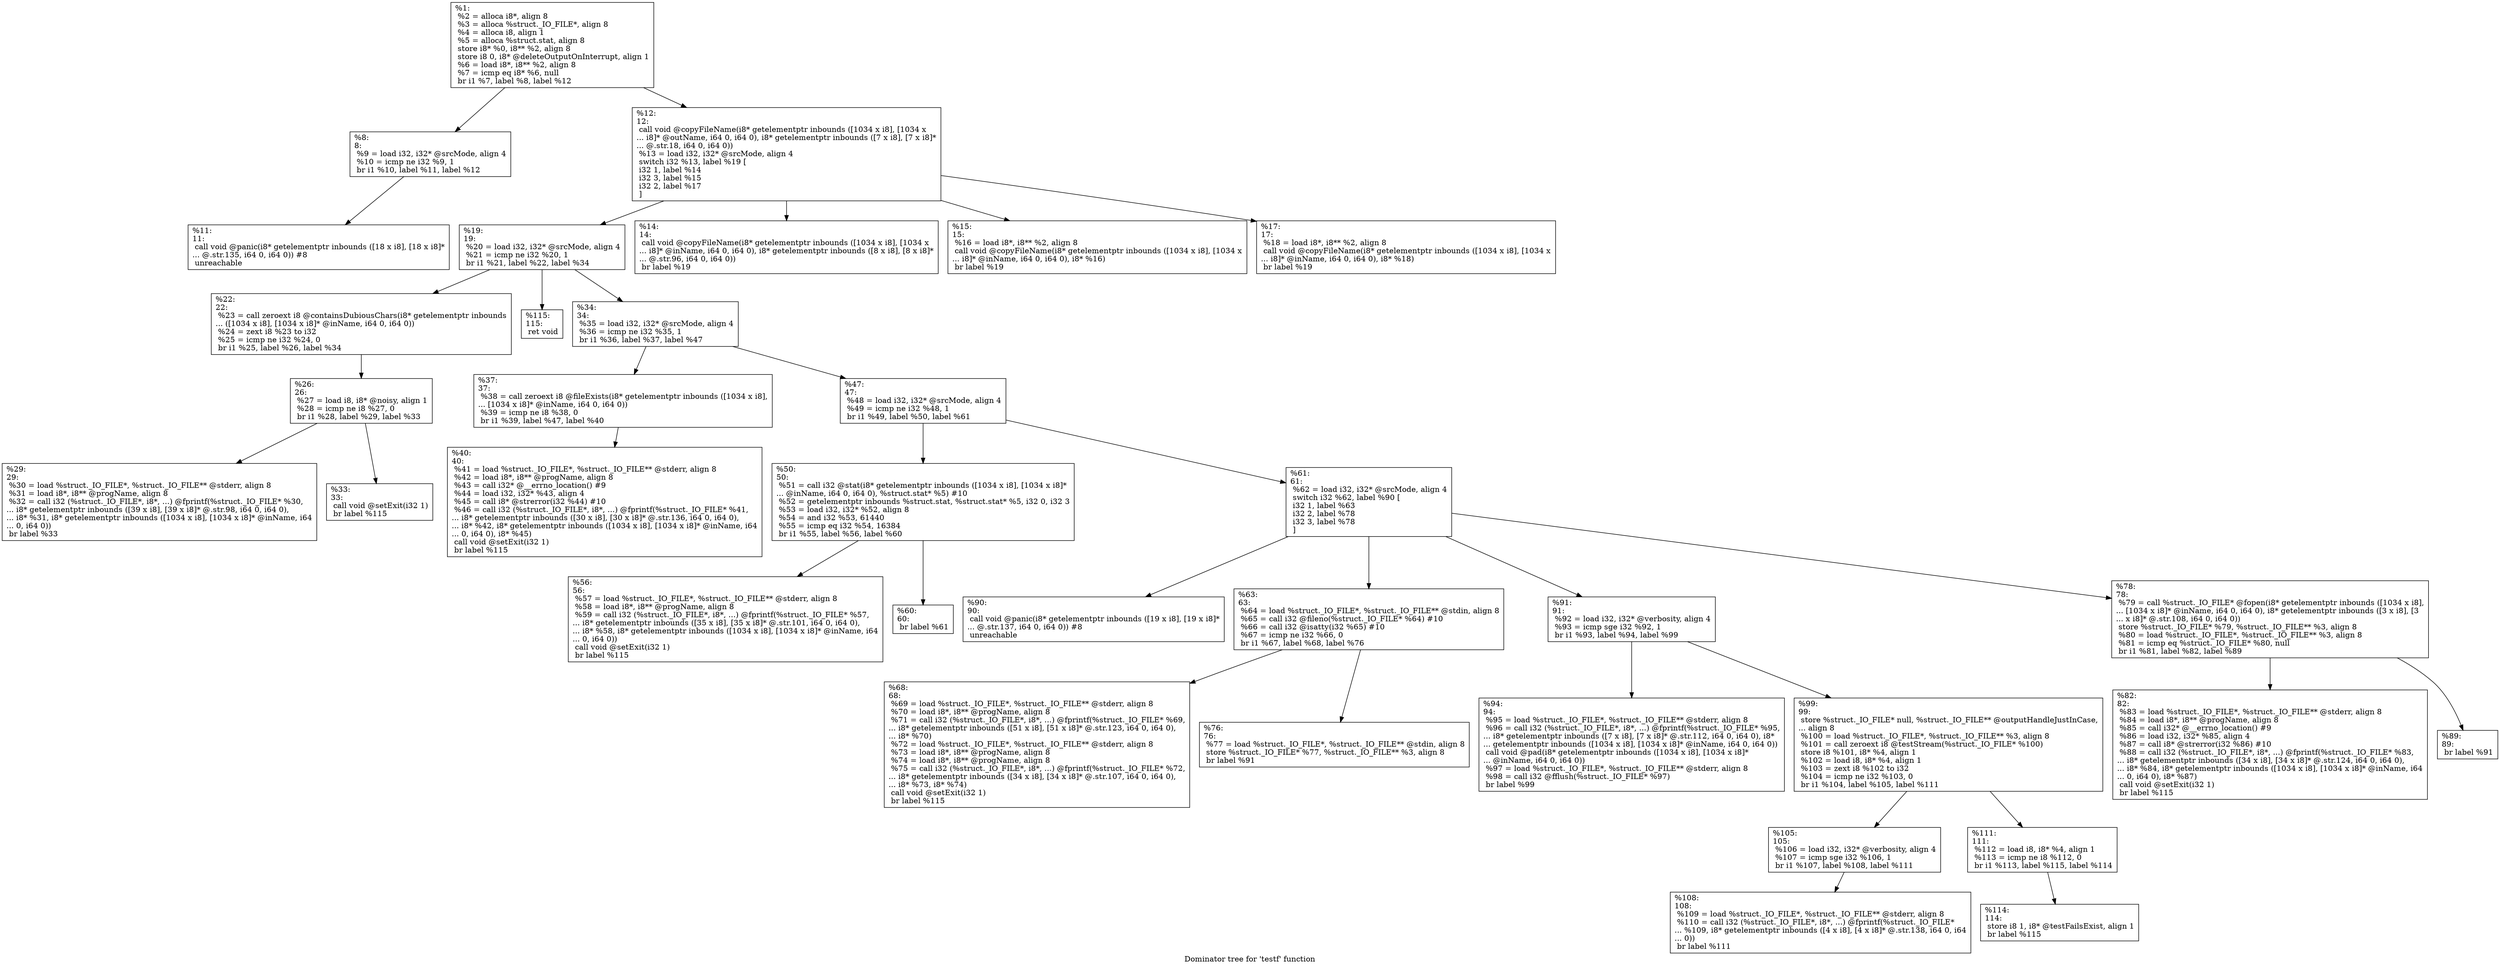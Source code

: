 digraph "Dominator tree for 'testf' function" {
	label="Dominator tree for 'testf' function";

	Node0xdaf430 [shape=record,label="{%1:\l  %2 = alloca i8*, align 8\l  %3 = alloca %struct._IO_FILE*, align 8\l  %4 = alloca i8, align 1\l  %5 = alloca %struct.stat, align 8\l  store i8* %0, i8** %2, align 8\l  store i8 0, i8* @deleteOutputOnInterrupt, align 1\l  %6 = load i8*, i8** %2, align 8\l  %7 = icmp eq i8* %6, null\l  br i1 %7, label %8, label %12\l}"];
	Node0xdaf430 -> Node0xdabc20;
	Node0xdaf430 -> Node0x9e33e0;
	Node0xdabc20 [shape=record,label="{%8:\l8:                                                \l  %9 = load i32, i32* @srcMode, align 4\l  %10 = icmp ne i32 %9, 1\l  br i1 %10, label %11, label %12\l}"];
	Node0xdabc20 -> Node0xdaf470;
	Node0xdaf470 [shape=record,label="{%11:\l11:                                               \l  call void @panic(i8* getelementptr inbounds ([18 x i8], [18 x i8]*\l... @.str.135, i64 0, i64 0)) #8\l  unreachable\l}"];
	Node0x9e33e0 [shape=record,label="{%12:\l12:                                               \l  call void @copyFileName(i8* getelementptr inbounds ([1034 x i8], [1034 x\l... i8]* @outName, i64 0, i64 0), i8* getelementptr inbounds ([7 x i8], [7 x i8]*\l... @.str.18, i64 0, i64 0))\l  %13 = load i32, i32* @srcMode, align 4\l  switch i32 %13, label %19 [\l    i32 1, label %14\l    i32 3, label %15\l    i32 2, label %17\l  ]\l}"];
	Node0x9e33e0 -> Node0xd5d880;
	Node0x9e33e0 -> Node0xcbc130;
	Node0x9e33e0 -> Node0xd5f6f0;
	Node0x9e33e0 -> Node0xb00070;
	Node0xd5d880 [shape=record,label="{%19:\l19:                                               \l  %20 = load i32, i32* @srcMode, align 4\l  %21 = icmp ne i32 %20, 1\l  br i1 %21, label %22, label %34\l}"];
	Node0xd5d880 -> Node0xce5c70;
	Node0xd5d880 -> Node0xd73ac0;
	Node0xd5d880 -> Node0xc5a9a0;
	Node0xce5c70 [shape=record,label="{%22:\l22:                                               \l  %23 = call zeroext i8 @containsDubiousChars(i8* getelementptr inbounds\l... ([1034 x i8], [1034 x i8]* @inName, i64 0, i64 0))\l  %24 = zext i8 %23 to i32\l  %25 = icmp ne i32 %24, 0\l  br i1 %25, label %26, label %34\l}"];
	Node0xce5c70 -> Node0xcd6110;
	Node0xcd6110 [shape=record,label="{%26:\l26:                                               \l  %27 = load i8, i8* @noisy, align 1\l  %28 = icmp ne i8 %27, 0\l  br i1 %28, label %29, label %33\l}"];
	Node0xcd6110 -> Node0xbc8a10;
	Node0xcd6110 -> Node0xd76570;
	Node0xbc8a10 [shape=record,label="{%29:\l29:                                               \l  %30 = load %struct._IO_FILE*, %struct._IO_FILE** @stderr, align 8\l  %31 = load i8*, i8** @progName, align 8\l  %32 = call i32 (%struct._IO_FILE*, i8*, ...) @fprintf(%struct._IO_FILE* %30,\l... i8* getelementptr inbounds ([39 x i8], [39 x i8]* @.str.98, i64 0, i64 0),\l... i8* %31, i8* getelementptr inbounds ([1034 x i8], [1034 x i8]* @inName, i64\l... 0, i64 0))\l  br label %33\l}"];
	Node0xd76570 [shape=record,label="{%33:\l33:                                               \l  call void @setExit(i32 1)\l  br label %115\l}"];
	Node0xd73ac0 [shape=record,label="{%115:\l115:                                              \l  ret void\l}"];
	Node0xc5a9a0 [shape=record,label="{%34:\l34:                                               \l  %35 = load i32, i32* @srcMode, align 4\l  %36 = icmp ne i32 %35, 1\l  br i1 %36, label %37, label %47\l}"];
	Node0xc5a9a0 -> Node0xb19050;
	Node0xc5a9a0 -> Node0xa305a0;
	Node0xb19050 [shape=record,label="{%37:\l37:                                               \l  %38 = call zeroext i8 @fileExists(i8* getelementptr inbounds ([1034 x i8],\l... [1034 x i8]* @inName, i64 0, i64 0))\l  %39 = icmp ne i8 %38, 0\l  br i1 %39, label %47, label %40\l}"];
	Node0xb19050 -> Node0xcc1a50;
	Node0xcc1a50 [shape=record,label="{%40:\l40:                                               \l  %41 = load %struct._IO_FILE*, %struct._IO_FILE** @stderr, align 8\l  %42 = load i8*, i8** @progName, align 8\l  %43 = call i32* @__errno_location() #9\l  %44 = load i32, i32* %43, align 4\l  %45 = call i8* @strerror(i32 %44) #10\l  %46 = call i32 (%struct._IO_FILE*, i8*, ...) @fprintf(%struct._IO_FILE* %41,\l... i8* getelementptr inbounds ([30 x i8], [30 x i8]* @.str.136, i64 0, i64 0),\l... i8* %42, i8* getelementptr inbounds ([1034 x i8], [1034 x i8]* @inName, i64\l... 0, i64 0), i8* %45)\l  call void @setExit(i32 1)\l  br label %115\l}"];
	Node0xa305a0 [shape=record,label="{%47:\l47:                                               \l  %48 = load i32, i32* @srcMode, align 4\l  %49 = icmp ne i32 %48, 1\l  br i1 %49, label %50, label %61\l}"];
	Node0xa305a0 -> Node0xbcb670;
	Node0xa305a0 -> Node0xa66600;
	Node0xbcb670 [shape=record,label="{%50:\l50:                                               \l  %51 = call i32 @stat(i8* getelementptr inbounds ([1034 x i8], [1034 x i8]*\l... @inName, i64 0, i64 0), %struct.stat* %5) #10\l  %52 = getelementptr inbounds %struct.stat, %struct.stat* %5, i32 0, i32 3\l  %53 = load i32, i32* %52, align 8\l  %54 = and i32 %53, 61440\l  %55 = icmp eq i32 %54, 16384\l  br i1 %55, label %56, label %60\l}"];
	Node0xbcb670 -> Node0xd66260;
	Node0xbcb670 -> Node0xce2220;
	Node0xd66260 [shape=record,label="{%56:\l56:                                               \l  %57 = load %struct._IO_FILE*, %struct._IO_FILE** @stderr, align 8\l  %58 = load i8*, i8** @progName, align 8\l  %59 = call i32 (%struct._IO_FILE*, i8*, ...) @fprintf(%struct._IO_FILE* %57,\l... i8* getelementptr inbounds ([35 x i8], [35 x i8]* @.str.101, i64 0, i64 0),\l... i8* %58, i8* getelementptr inbounds ([1034 x i8], [1034 x i8]* @inName, i64\l... 0, i64 0))\l  call void @setExit(i32 1)\l  br label %115\l}"];
	Node0xce2220 [shape=record,label="{%60:\l60:                                               \l  br label %61\l}"];
	Node0xa66600 [shape=record,label="{%61:\l61:                                               \l  %62 = load i32, i32* @srcMode, align 4\l  switch i32 %62, label %90 [\l    i32 1, label %63\l    i32 2, label %78\l    i32 3, label %78\l  ]\l}"];
	Node0xa66600 -> Node0xa81a50;
	Node0xa66600 -> Node0xce80f0;
	Node0xa66600 -> Node0xb05360;
	Node0xa66600 -> Node0xc506e0;
	Node0xa81a50 [shape=record,label="{%90:\l90:                                               \l  call void @panic(i8* getelementptr inbounds ([19 x i8], [19 x i8]*\l... @.str.137, i64 0, i64 0)) #8\l  unreachable\l}"];
	Node0xce80f0 [shape=record,label="{%63:\l63:                                               \l  %64 = load %struct._IO_FILE*, %struct._IO_FILE** @stdin, align 8\l  %65 = call i32 @fileno(%struct._IO_FILE* %64) #10\l  %66 = call i32 @isatty(i32 %65) #10\l  %67 = icmp ne i32 %66, 0\l  br i1 %67, label %68, label %76\l}"];
	Node0xce80f0 -> Node0xcdb690;
	Node0xce80f0 -> Node0xd7a300;
	Node0xcdb690 [shape=record,label="{%68:\l68:                                               \l  %69 = load %struct._IO_FILE*, %struct._IO_FILE** @stderr, align 8\l  %70 = load i8*, i8** @progName, align 8\l  %71 = call i32 (%struct._IO_FILE*, i8*, ...) @fprintf(%struct._IO_FILE* %69,\l... i8* getelementptr inbounds ([51 x i8], [51 x i8]* @.str.123, i64 0, i64 0),\l... i8* %70)\l  %72 = load %struct._IO_FILE*, %struct._IO_FILE** @stderr, align 8\l  %73 = load i8*, i8** @progName, align 8\l  %74 = load i8*, i8** @progName, align 8\l  %75 = call i32 (%struct._IO_FILE*, i8*, ...) @fprintf(%struct._IO_FILE* %72,\l... i8* getelementptr inbounds ([34 x i8], [34 x i8]* @.str.107, i64 0, i64 0),\l... i8* %73, i8* %74)\l  call void @setExit(i32 1)\l  br label %115\l}"];
	Node0xd7a300 [shape=record,label="{%76:\l76:                                               \l  %77 = load %struct._IO_FILE*, %struct._IO_FILE** @stdin, align 8\l  store %struct._IO_FILE* %77, %struct._IO_FILE** %3, align 8\l  br label %91\l}"];
	Node0xb05360 [shape=record,label="{%91:\l91:                                               \l  %92 = load i32, i32* @verbosity, align 4\l  %93 = icmp sge i32 %92, 1\l  br i1 %93, label %94, label %99\l}"];
	Node0xb05360 -> Node0xbc45c0;
	Node0xb05360 -> Node0xce6a50;
	Node0xbc45c0 [shape=record,label="{%94:\l94:                                               \l  %95 = load %struct._IO_FILE*, %struct._IO_FILE** @stderr, align 8\l  %96 = call i32 (%struct._IO_FILE*, i8*, ...) @fprintf(%struct._IO_FILE* %95,\l... i8* getelementptr inbounds ([7 x i8], [7 x i8]* @.str.112, i64 0, i64 0), i8*\l... getelementptr inbounds ([1034 x i8], [1034 x i8]* @inName, i64 0, i64 0))\l  call void @pad(i8* getelementptr inbounds ([1034 x i8], [1034 x i8]*\l... @inName, i64 0, i64 0))\l  %97 = load %struct._IO_FILE*, %struct._IO_FILE** @stderr, align 8\l  %98 = call i32 @fflush(%struct._IO_FILE* %97)\l  br label %99\l}"];
	Node0xce6a50 [shape=record,label="{%99:\l99:                                               \l  store %struct._IO_FILE* null, %struct._IO_FILE** @outputHandleJustInCase,\l... align 8\l  %100 = load %struct._IO_FILE*, %struct._IO_FILE** %3, align 8\l  %101 = call zeroext i8 @testStream(%struct._IO_FILE* %100)\l  store i8 %101, i8* %4, align 1\l  %102 = load i8, i8* %4, align 1\l  %103 = zext i8 %102 to i32\l  %104 = icmp ne i32 %103, 0\l  br i1 %104, label %105, label %111\l}"];
	Node0xce6a50 -> Node0xa2d0b0;
	Node0xce6a50 -> Node0xcdf2b0;
	Node0xa2d0b0 [shape=record,label="{%105:\l105:                                              \l  %106 = load i32, i32* @verbosity, align 4\l  %107 = icmp sge i32 %106, 1\l  br i1 %107, label %108, label %111\l}"];
	Node0xa2d0b0 -> Node0xcd2380;
	Node0xcd2380 [shape=record,label="{%108:\l108:                                              \l  %109 = load %struct._IO_FILE*, %struct._IO_FILE** @stderr, align 8\l  %110 = call i32 (%struct._IO_FILE*, i8*, ...) @fprintf(%struct._IO_FILE*\l... %109, i8* getelementptr inbounds ([4 x i8], [4 x i8]* @.str.138, i64 0, i64\l... 0))\l  br label %111\l}"];
	Node0xcdf2b0 [shape=record,label="{%111:\l111:                                              \l  %112 = load i8, i8* %4, align 1\l  %113 = icmp ne i8 %112, 0\l  br i1 %113, label %115, label %114\l}"];
	Node0xcdf2b0 -> Node0xce7130;
	Node0xce7130 [shape=record,label="{%114:\l114:                                              \l  store i8 1, i8* @testFailsExist, align 1\l  br label %115\l}"];
	Node0xc506e0 [shape=record,label="{%78:\l78:                                               \l  %79 = call %struct._IO_FILE* @fopen(i8* getelementptr inbounds ([1034 x i8],\l... [1034 x i8]* @inName, i64 0, i64 0), i8* getelementptr inbounds ([3 x i8], [3\l... x i8]* @.str.108, i64 0, i64 0))\l  store %struct._IO_FILE* %79, %struct._IO_FILE** %3, align 8\l  %80 = load %struct._IO_FILE*, %struct._IO_FILE** %3, align 8\l  %81 = icmp eq %struct._IO_FILE* %80, null\l  br i1 %81, label %82, label %89\l}"];
	Node0xc506e0 -> Node0xd7a670;
	Node0xc506e0 -> Node0xa7d470;
	Node0xd7a670 [shape=record,label="{%82:\l82:                                               \l  %83 = load %struct._IO_FILE*, %struct._IO_FILE** @stderr, align 8\l  %84 = load i8*, i8** @progName, align 8\l  %85 = call i32* @__errno_location() #9\l  %86 = load i32, i32* %85, align 4\l  %87 = call i8* @strerror(i32 %86) #10\l  %88 = call i32 (%struct._IO_FILE*, i8*, ...) @fprintf(%struct._IO_FILE* %83,\l... i8* getelementptr inbounds ([34 x i8], [34 x i8]* @.str.124, i64 0, i64 0),\l... i8* %84, i8* getelementptr inbounds ([1034 x i8], [1034 x i8]* @inName, i64\l... 0, i64 0), i8* %87)\l  call void @setExit(i32 1)\l  br label %115\l}"];
	Node0xa7d470 [shape=record,label="{%89:\l89:                                               \l  br label %91\l}"];
	Node0xcbc130 [shape=record,label="{%14:\l14:                                               \l  call void @copyFileName(i8* getelementptr inbounds ([1034 x i8], [1034 x\l... i8]* @inName, i64 0, i64 0), i8* getelementptr inbounds ([8 x i8], [8 x i8]*\l... @.str.96, i64 0, i64 0))\l  br label %19\l}"];
	Node0xd5f6f0 [shape=record,label="{%15:\l15:                                               \l  %16 = load i8*, i8** %2, align 8\l  call void @copyFileName(i8* getelementptr inbounds ([1034 x i8], [1034 x\l... i8]* @inName, i64 0, i64 0), i8* %16)\l  br label %19\l}"];
	Node0xb00070 [shape=record,label="{%17:\l17:                                               \l  %18 = load i8*, i8** %2, align 8\l  call void @copyFileName(i8* getelementptr inbounds ([1034 x i8], [1034 x\l... i8]* @inName, i64 0, i64 0), i8* %18)\l  br label %19\l}"];
}
